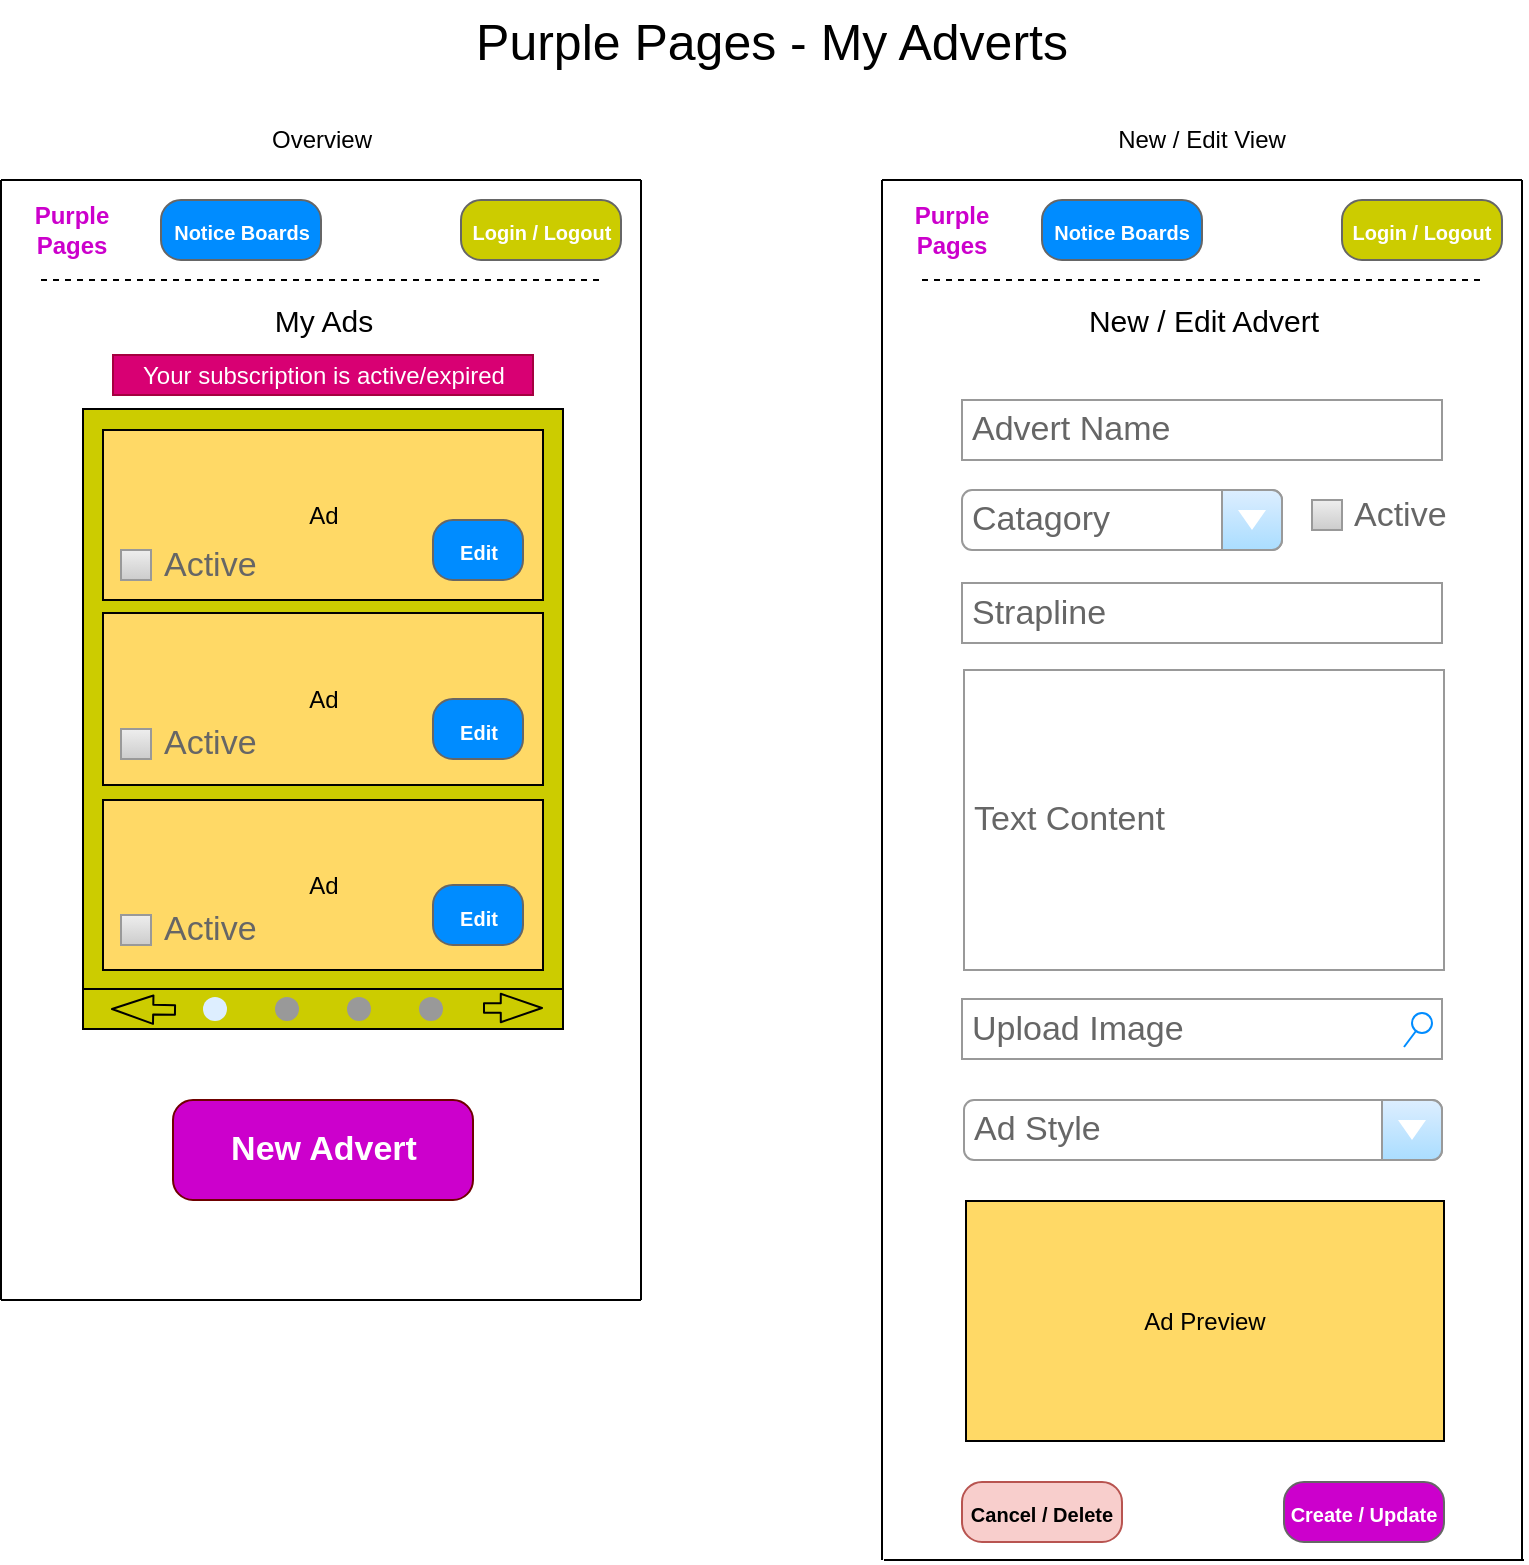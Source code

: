 <mxfile version="12.1.0" type="device" pages="1"><diagram id="4r0fBzSc8f4pYXhXA40c" name="Page-1"><mxGraphModel dx="1408" dy="699" grid="1" gridSize="10" guides="1" tooltips="1" connect="1" arrows="1" fold="1" page="1" pageScale="1" pageWidth="850" pageHeight="1100" math="0" shadow="0"><root><mxCell id="0"/><mxCell id="1" parent="0"/><mxCell id="d-PyySIdQM4EPSaNK-hC-1" value="Purple Pages - My Adverts" style="text;html=1;strokeColor=none;fillColor=none;align=center;verticalAlign=middle;whiteSpace=wrap;rounded=0;fontSize=25;" parent="1" vertex="1"><mxGeometry x="110" y="20" width="630" height="40" as="geometry"/></mxCell><mxCell id="d-PyySIdQM4EPSaNK-hC-35" value="" style="endArrow=none;html=1;" parent="1" edge="1"><mxGeometry width="50" height="50" relative="1" as="geometry"><mxPoint x="39.5" y="110" as="sourcePoint"/><mxPoint x="359.5" y="110" as="targetPoint"/></mxGeometry></mxCell><mxCell id="d-PyySIdQM4EPSaNK-hC-36" value="" style="endArrow=none;html=1;" parent="1" edge="1"><mxGeometry width="50" height="50" relative="1" as="geometry"><mxPoint x="39.5" y="670" as="sourcePoint"/><mxPoint x="39.5" y="110" as="targetPoint"/></mxGeometry></mxCell><mxCell id="d-PyySIdQM4EPSaNK-hC-37" value="" style="endArrow=none;html=1;" parent="1" edge="1"><mxGeometry width="50" height="50" relative="1" as="geometry"><mxPoint x="359.5" y="670" as="sourcePoint"/><mxPoint x="359.5" y="110" as="targetPoint"/></mxGeometry></mxCell><mxCell id="d-PyySIdQM4EPSaNK-hC-38" value="&lt;b&gt;&lt;font color=&quot;#cc00cc&quot;&gt;Purple&lt;br&gt;Pages&lt;/font&gt;&lt;/b&gt;" style="text;html=1;strokeColor=none;fillColor=none;align=center;verticalAlign=middle;whiteSpace=wrap;rounded=0;" parent="1" vertex="1"><mxGeometry x="49.5" y="120" width="50" height="30" as="geometry"/></mxCell><mxCell id="d-PyySIdQM4EPSaNK-hC-39" value="&lt;font style=&quot;font-size: 10px&quot;&gt;Notice Boards&lt;/font&gt;" style="strokeWidth=1;shadow=0;dashed=0;align=center;html=1;shape=mxgraph.mockup.buttons.button;strokeColor=#666666;fontColor=#ffffff;mainText=;buttonStyle=round;fontSize=17;fontStyle=1;fillColor=#008cff;whiteSpace=wrap;" parent="1" vertex="1"><mxGeometry x="119.5" y="120" width="80" height="30" as="geometry"/></mxCell><mxCell id="d-PyySIdQM4EPSaNK-hC-40" value="&lt;span style=&quot;font-size: 10px&quot;&gt;Login / Logout&lt;/span&gt;" style="strokeWidth=1;shadow=0;dashed=0;align=center;html=1;shape=mxgraph.mockup.buttons.button;strokeColor=#666666;fontColor=#ffffff;mainText=;buttonStyle=round;fontSize=17;fontStyle=1;fillColor=#CCCC00;whiteSpace=wrap;" parent="1" vertex="1"><mxGeometry x="269.5" y="120" width="80" height="30" as="geometry"/></mxCell><mxCell id="d-PyySIdQM4EPSaNK-hC-41" value="" style="endArrow=none;dashed=1;html=1;" parent="1" edge="1"><mxGeometry width="50" height="50" relative="1" as="geometry"><mxPoint x="59.5" y="160" as="sourcePoint"/><mxPoint x="339.5" y="160" as="targetPoint"/></mxGeometry></mxCell><mxCell id="d-PyySIdQM4EPSaNK-hC-42" value="" style="rounded=0;whiteSpace=wrap;html=1;fillColor=#CCCC00;" parent="1" vertex="1"><mxGeometry x="80.5" y="224.5" width="240" height="290" as="geometry"/></mxCell><mxCell id="d-PyySIdQM4EPSaNK-hC-43" value="&lt;font style=&quot;font-size: 15px&quot;&gt;My Ads&lt;/font&gt;" style="text;html=1;strokeColor=none;fillColor=none;align=center;verticalAlign=middle;whiteSpace=wrap;rounded=0;" parent="1" vertex="1"><mxGeometry x="80.5" y="170" width="240" height="20" as="geometry"/></mxCell><mxCell id="d-PyySIdQM4EPSaNK-hC-45" value="Ad" style="rounded=0;whiteSpace=wrap;html=1;fillColor=#FFD966;" parent="1" vertex="1"><mxGeometry x="90.5" y="235" width="220" height="85" as="geometry"/></mxCell><mxCell id="d-PyySIdQM4EPSaNK-hC-49" value="Ad" style="rounded=0;whiteSpace=wrap;html=1;fillColor=#FFD966;" parent="1" vertex="1"><mxGeometry x="90.5" y="326.5" width="220" height="86" as="geometry"/></mxCell><mxCell id="d-PyySIdQM4EPSaNK-hC-51" value="Ad" style="rounded=0;whiteSpace=wrap;html=1;fillColor=#FFD966;" parent="1" vertex="1"><mxGeometry x="90.5" y="420" width="220" height="85" as="geometry"/></mxCell><mxCell id="d-PyySIdQM4EPSaNK-hC-53" value="" style="rounded=0;whiteSpace=wrap;html=1;fillColor=#CCCC00;" parent="1" vertex="1"><mxGeometry x="80.5" y="514.5" width="240" height="20" as="geometry"/></mxCell><mxCell id="d-PyySIdQM4EPSaNK-hC-54" value="" style="verticalLabelPosition=bottom;shadow=0;dashed=0;align=center;html=1;verticalAlign=top;strokeWidth=1;shape=mxgraph.mockup.navigation.pageControl;fillColor=#999999;strokeColor=#ddeeff;" parent="1" vertex="1"><mxGeometry x="140.5" y="509.5" width="120" height="30" as="geometry"/></mxCell><mxCell id="d-PyySIdQM4EPSaNK-hC-55" value="" style="shape=flexArrow;endArrow=classic;html=1;endWidth=8.395;endSize=6.538;width=4.828;" parent="1" edge="1"><mxGeometry width="50" height="50" relative="1" as="geometry"><mxPoint x="280.5" y="524" as="sourcePoint"/><mxPoint x="310.5" y="524" as="targetPoint"/></mxGeometry></mxCell><mxCell id="d-PyySIdQM4EPSaNK-hC-56" value="" style="shape=flexArrow;endArrow=classic;html=1;endWidth=8.395;endSize=6.538;width=4.828;" parent="1" edge="1"><mxGeometry width="50" height="50" relative="1" as="geometry"><mxPoint x="127" y="525" as="sourcePoint"/><mxPoint x="94.5" y="524.5" as="targetPoint"/></mxGeometry></mxCell><mxCell id="d-PyySIdQM4EPSaNK-hC-59" value="" style="endArrow=none;html=1;" parent="1" edge="1"><mxGeometry width="50" height="50" relative="1" as="geometry"><mxPoint x="39.5" y="670" as="sourcePoint"/><mxPoint x="359.5" y="670" as="targetPoint"/></mxGeometry></mxCell><mxCell id="d-PyySIdQM4EPSaNK-hC-60" value="Overview" style="text;html=1;strokeColor=none;fillColor=none;align=center;verticalAlign=middle;whiteSpace=wrap;rounded=0;" parent="1" vertex="1"><mxGeometry x="149.5" y="80" width="100" height="20" as="geometry"/></mxCell><mxCell id="cRvDtzJUE_7ibKtK-doR-1" value="&lt;font style=&quot;font-size: 10px&quot;&gt;Edit&lt;/font&gt;" style="strokeWidth=1;shadow=0;dashed=0;align=center;html=1;shape=mxgraph.mockup.buttons.button;strokeColor=#666666;fontColor=#ffffff;mainText=;buttonStyle=round;fontSize=17;fontStyle=1;fillColor=#008cff;whiteSpace=wrap;" vertex="1" parent="1"><mxGeometry x="255.5" y="280" width="45" height="30" as="geometry"/></mxCell><mxCell id="cRvDtzJUE_7ibKtK-doR-2" value="Active" style="strokeWidth=1;shadow=0;dashed=0;align=center;html=1;shape=mxgraph.mockup.forms.rrect;rSize=0;fillColor=#eeeeee;strokeColor=#999999;gradientColor=#cccccc;align=left;spacingLeft=4;fontSize=17;fontColor=#666666;labelPosition=right;" vertex="1" parent="1"><mxGeometry x="99.5" y="295" width="15" height="15" as="geometry"/></mxCell><mxCell id="cRvDtzJUE_7ibKtK-doR-3" value="Your subscription is active/expired" style="text;html=1;strokeColor=#A50040;fillColor=#d80073;align=center;verticalAlign=middle;whiteSpace=wrap;rounded=0;fontColor=#ffffff;" vertex="1" parent="1"><mxGeometry x="95.5" y="197.5" width="210" height="20" as="geometry"/></mxCell><mxCell id="cRvDtzJUE_7ibKtK-doR-6" value="&lt;font style=&quot;font-size: 10px&quot;&gt;Edit&lt;/font&gt;" style="strokeWidth=1;shadow=0;dashed=0;align=center;html=1;shape=mxgraph.mockup.buttons.button;strokeColor=#666666;fontColor=#ffffff;mainText=;buttonStyle=round;fontSize=17;fontStyle=1;fillColor=#008cff;whiteSpace=wrap;" vertex="1" parent="1"><mxGeometry x="255.5" y="369.5" width="45" height="30" as="geometry"/></mxCell><mxCell id="cRvDtzJUE_7ibKtK-doR-7" value="Active" style="strokeWidth=1;shadow=0;dashed=0;align=center;html=1;shape=mxgraph.mockup.forms.rrect;rSize=0;fillColor=#eeeeee;strokeColor=#999999;gradientColor=#cccccc;align=left;spacingLeft=4;fontSize=17;fontColor=#666666;labelPosition=right;" vertex="1" parent="1"><mxGeometry x="99.5" y="384.5" width="15" height="15" as="geometry"/></mxCell><mxCell id="cRvDtzJUE_7ibKtK-doR-8" value="&lt;font style=&quot;font-size: 10px&quot;&gt;Edit&lt;/font&gt;" style="strokeWidth=1;shadow=0;dashed=0;align=center;html=1;shape=mxgraph.mockup.buttons.button;strokeColor=#666666;fontColor=#ffffff;mainText=;buttonStyle=round;fontSize=17;fontStyle=1;fillColor=#008cff;whiteSpace=wrap;" vertex="1" parent="1"><mxGeometry x="255.5" y="462.5" width="45" height="30" as="geometry"/></mxCell><mxCell id="cRvDtzJUE_7ibKtK-doR-9" value="Active" style="strokeWidth=1;shadow=0;dashed=0;align=center;html=1;shape=mxgraph.mockup.forms.rrect;rSize=0;fillColor=#eeeeee;strokeColor=#999999;gradientColor=#cccccc;align=left;spacingLeft=4;fontSize=17;fontColor=#666666;labelPosition=right;" vertex="1" parent="1"><mxGeometry x="99.5" y="477.5" width="15" height="15" as="geometry"/></mxCell><mxCell id="cRvDtzJUE_7ibKtK-doR-10" value="New Advert" style="strokeWidth=1;shadow=0;dashed=0;align=center;html=1;shape=mxgraph.mockup.buttons.button;strokeColor=#6F0000;fontColor=#ffffff;mainText=;buttonStyle=round;fontSize=17;fontStyle=1;fillColor=#CC00CC;whiteSpace=wrap;" vertex="1" parent="1"><mxGeometry x="125.5" y="570" width="150" height="50" as="geometry"/></mxCell><mxCell id="cRvDtzJUE_7ibKtK-doR-11" value="" style="endArrow=none;html=1;" edge="1" parent="1"><mxGeometry width="50" height="50" relative="1" as="geometry"><mxPoint x="480" y="110" as="sourcePoint"/><mxPoint x="800" y="110" as="targetPoint"/></mxGeometry></mxCell><mxCell id="cRvDtzJUE_7ibKtK-doR-12" value="" style="endArrow=none;html=1;" edge="1" parent="1"><mxGeometry width="50" height="50" relative="1" as="geometry"><mxPoint x="480" y="800" as="sourcePoint"/><mxPoint x="480" y="110" as="targetPoint"/></mxGeometry></mxCell><mxCell id="cRvDtzJUE_7ibKtK-doR-13" value="" style="endArrow=none;html=1;" edge="1" parent="1"><mxGeometry width="50" height="50" relative="1" as="geometry"><mxPoint x="800" y="800" as="sourcePoint"/><mxPoint x="800" y="110" as="targetPoint"/></mxGeometry></mxCell><mxCell id="cRvDtzJUE_7ibKtK-doR-14" value="&lt;b&gt;&lt;font color=&quot;#cc00cc&quot;&gt;Purple&lt;br&gt;Pages&lt;/font&gt;&lt;/b&gt;" style="text;html=1;strokeColor=none;fillColor=none;align=center;verticalAlign=middle;whiteSpace=wrap;rounded=0;" vertex="1" parent="1"><mxGeometry x="490" y="120" width="50" height="30" as="geometry"/></mxCell><mxCell id="cRvDtzJUE_7ibKtK-doR-15" value="&lt;font style=&quot;font-size: 10px&quot;&gt;Notice Boards&lt;/font&gt;" style="strokeWidth=1;shadow=0;dashed=0;align=center;html=1;shape=mxgraph.mockup.buttons.button;strokeColor=#666666;fontColor=#ffffff;mainText=;buttonStyle=round;fontSize=17;fontStyle=1;fillColor=#008cff;whiteSpace=wrap;" vertex="1" parent="1"><mxGeometry x="560" y="120" width="80" height="30" as="geometry"/></mxCell><mxCell id="cRvDtzJUE_7ibKtK-doR-16" value="&lt;span style=&quot;font-size: 10px&quot;&gt;Login / Logout&lt;/span&gt;" style="strokeWidth=1;shadow=0;dashed=0;align=center;html=1;shape=mxgraph.mockup.buttons.button;strokeColor=#666666;fontColor=#ffffff;mainText=;buttonStyle=round;fontSize=17;fontStyle=1;fillColor=#CCCC00;whiteSpace=wrap;" vertex="1" parent="1"><mxGeometry x="710" y="120" width="80" height="30" as="geometry"/></mxCell><mxCell id="cRvDtzJUE_7ibKtK-doR-17" value="" style="endArrow=none;dashed=1;html=1;" edge="1" parent="1"><mxGeometry width="50" height="50" relative="1" as="geometry"><mxPoint x="500" y="160" as="sourcePoint"/><mxPoint x="780" y="160" as="targetPoint"/></mxGeometry></mxCell><mxCell id="cRvDtzJUE_7ibKtK-doR-19" value="&lt;font style=&quot;font-size: 15px&quot;&gt;New / Edit Advert&lt;/font&gt;" style="text;html=1;strokeColor=none;fillColor=none;align=center;verticalAlign=middle;whiteSpace=wrap;rounded=0;" vertex="1" parent="1"><mxGeometry x="521" y="170" width="240" height="20" as="geometry"/></mxCell><mxCell id="cRvDtzJUE_7ibKtK-doR-27" value="" style="endArrow=none;html=1;" edge="1" parent="1"><mxGeometry width="50" height="50" relative="1" as="geometry"><mxPoint x="481" y="800" as="sourcePoint"/><mxPoint x="801" y="800" as="targetPoint"/></mxGeometry></mxCell><mxCell id="cRvDtzJUE_7ibKtK-doR-28" value="New / Edit View" style="text;html=1;strokeColor=none;fillColor=none;align=center;verticalAlign=middle;whiteSpace=wrap;rounded=0;" vertex="1" parent="1"><mxGeometry x="590" y="80" width="100" height="20" as="geometry"/></mxCell><mxCell id="cRvDtzJUE_7ibKtK-doR-37" value="Advert Name" style="strokeWidth=1;shadow=0;dashed=0;align=center;html=1;shape=mxgraph.mockup.forms.pwField;strokeColor=#999999;mainText=;align=left;fillColor=#ffffff;fontColor=#666666;fontSize=17;spacingLeft=3;" vertex="1" parent="1"><mxGeometry x="520" y="220" width="240" height="30" as="geometry"/></mxCell><mxCell id="cRvDtzJUE_7ibKtK-doR-38" value="Strapline" style="strokeWidth=1;shadow=0;dashed=0;align=center;html=1;shape=mxgraph.mockup.forms.pwField;strokeColor=#999999;mainText=;align=left;fillColor=#ffffff;fontColor=#666666;fontSize=17;spacingLeft=3;" vertex="1" parent="1"><mxGeometry x="520" y="311.5" width="240" height="30" as="geometry"/></mxCell><mxCell id="cRvDtzJUE_7ibKtK-doR-39" value="Text Content" style="strokeWidth=1;shadow=0;dashed=0;align=center;html=1;shape=mxgraph.mockup.forms.pwField;strokeColor=#999999;mainText=;align=left;fillColor=#ffffff;fontColor=#666666;fontSize=17;spacingLeft=3;" vertex="1" parent="1"><mxGeometry x="521" y="355" width="240" height="150" as="geometry"/></mxCell><mxCell id="cRvDtzJUE_7ibKtK-doR-40" value="Catagory" style="strokeWidth=1;shadow=0;dashed=0;align=center;html=1;shape=mxgraph.mockup.forms.comboBox;strokeColor=#999999;fillColor=#ddeeff;align=left;fillColor2=#aaddff;mainText=;fontColor=#666666;fontSize=17;spacingLeft=3;" vertex="1" parent="1"><mxGeometry x="520" y="265" width="160" height="30" as="geometry"/></mxCell><mxCell id="cRvDtzJUE_7ibKtK-doR-41" value="Upload Image" style="strokeWidth=1;shadow=0;dashed=0;align=center;html=1;shape=mxgraph.mockup.forms.searchBox;strokeColor=#999999;mainText=;fillColor=#ffffff;strokeColor2=#008cff;fontColor=#666666;fontSize=17;align=left;spacingLeft=3;" vertex="1" parent="1"><mxGeometry x="520" y="519.5" width="240" height="30" as="geometry"/></mxCell><mxCell id="cRvDtzJUE_7ibKtK-doR-42" value="Ad Style" style="strokeWidth=1;shadow=0;dashed=0;align=center;html=1;shape=mxgraph.mockup.forms.comboBox;strokeColor=#999999;fillColor=#ddeeff;align=left;fillColor2=#aaddff;mainText=;fontColor=#666666;fontSize=17;spacingLeft=3;" vertex="1" parent="1"><mxGeometry x="521" y="570" width="239" height="30" as="geometry"/></mxCell><mxCell id="cRvDtzJUE_7ibKtK-doR-43" value="Ad Preview" style="rounded=0;whiteSpace=wrap;html=1;fillColor=#FFD966;" vertex="1" parent="1"><mxGeometry x="522" y="620.5" width="239" height="120" as="geometry"/></mxCell><mxCell id="cRvDtzJUE_7ibKtK-doR-44" value="&lt;font style=&quot;font-size: 10px&quot;&gt;Create / Update&lt;/font&gt;" style="strokeWidth=1;shadow=0;dashed=0;align=center;html=1;shape=mxgraph.mockup.buttons.button;strokeColor=#666666;fontColor=#ffffff;mainText=;buttonStyle=round;fontSize=17;fontStyle=1;fillColor=#CC00CC;whiteSpace=wrap;" vertex="1" parent="1"><mxGeometry x="681" y="761" width="80" height="30" as="geometry"/></mxCell><mxCell id="cRvDtzJUE_7ibKtK-doR-45" value="&lt;font style=&quot;font-size: 10px&quot;&gt;Cancel / Delete&lt;/font&gt;" style="strokeWidth=1;shadow=0;dashed=0;align=center;html=1;shape=mxgraph.mockup.buttons.button;strokeColor=#b85450;mainText=;buttonStyle=round;fontSize=17;fontStyle=1;fillColor=#f8cecc;whiteSpace=wrap;" vertex="1" parent="1"><mxGeometry x="520" y="761" width="80" height="30" as="geometry"/></mxCell><mxCell id="cRvDtzJUE_7ibKtK-doR-46" value="Active" style="strokeWidth=1;shadow=0;dashed=0;align=center;html=1;shape=mxgraph.mockup.forms.rrect;rSize=0;fillColor=#eeeeee;strokeColor=#999999;gradientColor=#cccccc;align=left;spacingLeft=4;fontSize=17;fontColor=#666666;labelPosition=right;" vertex="1" parent="1"><mxGeometry x="695" y="270" width="15" height="15" as="geometry"/></mxCell></root></mxGraphModel></diagram></mxfile>